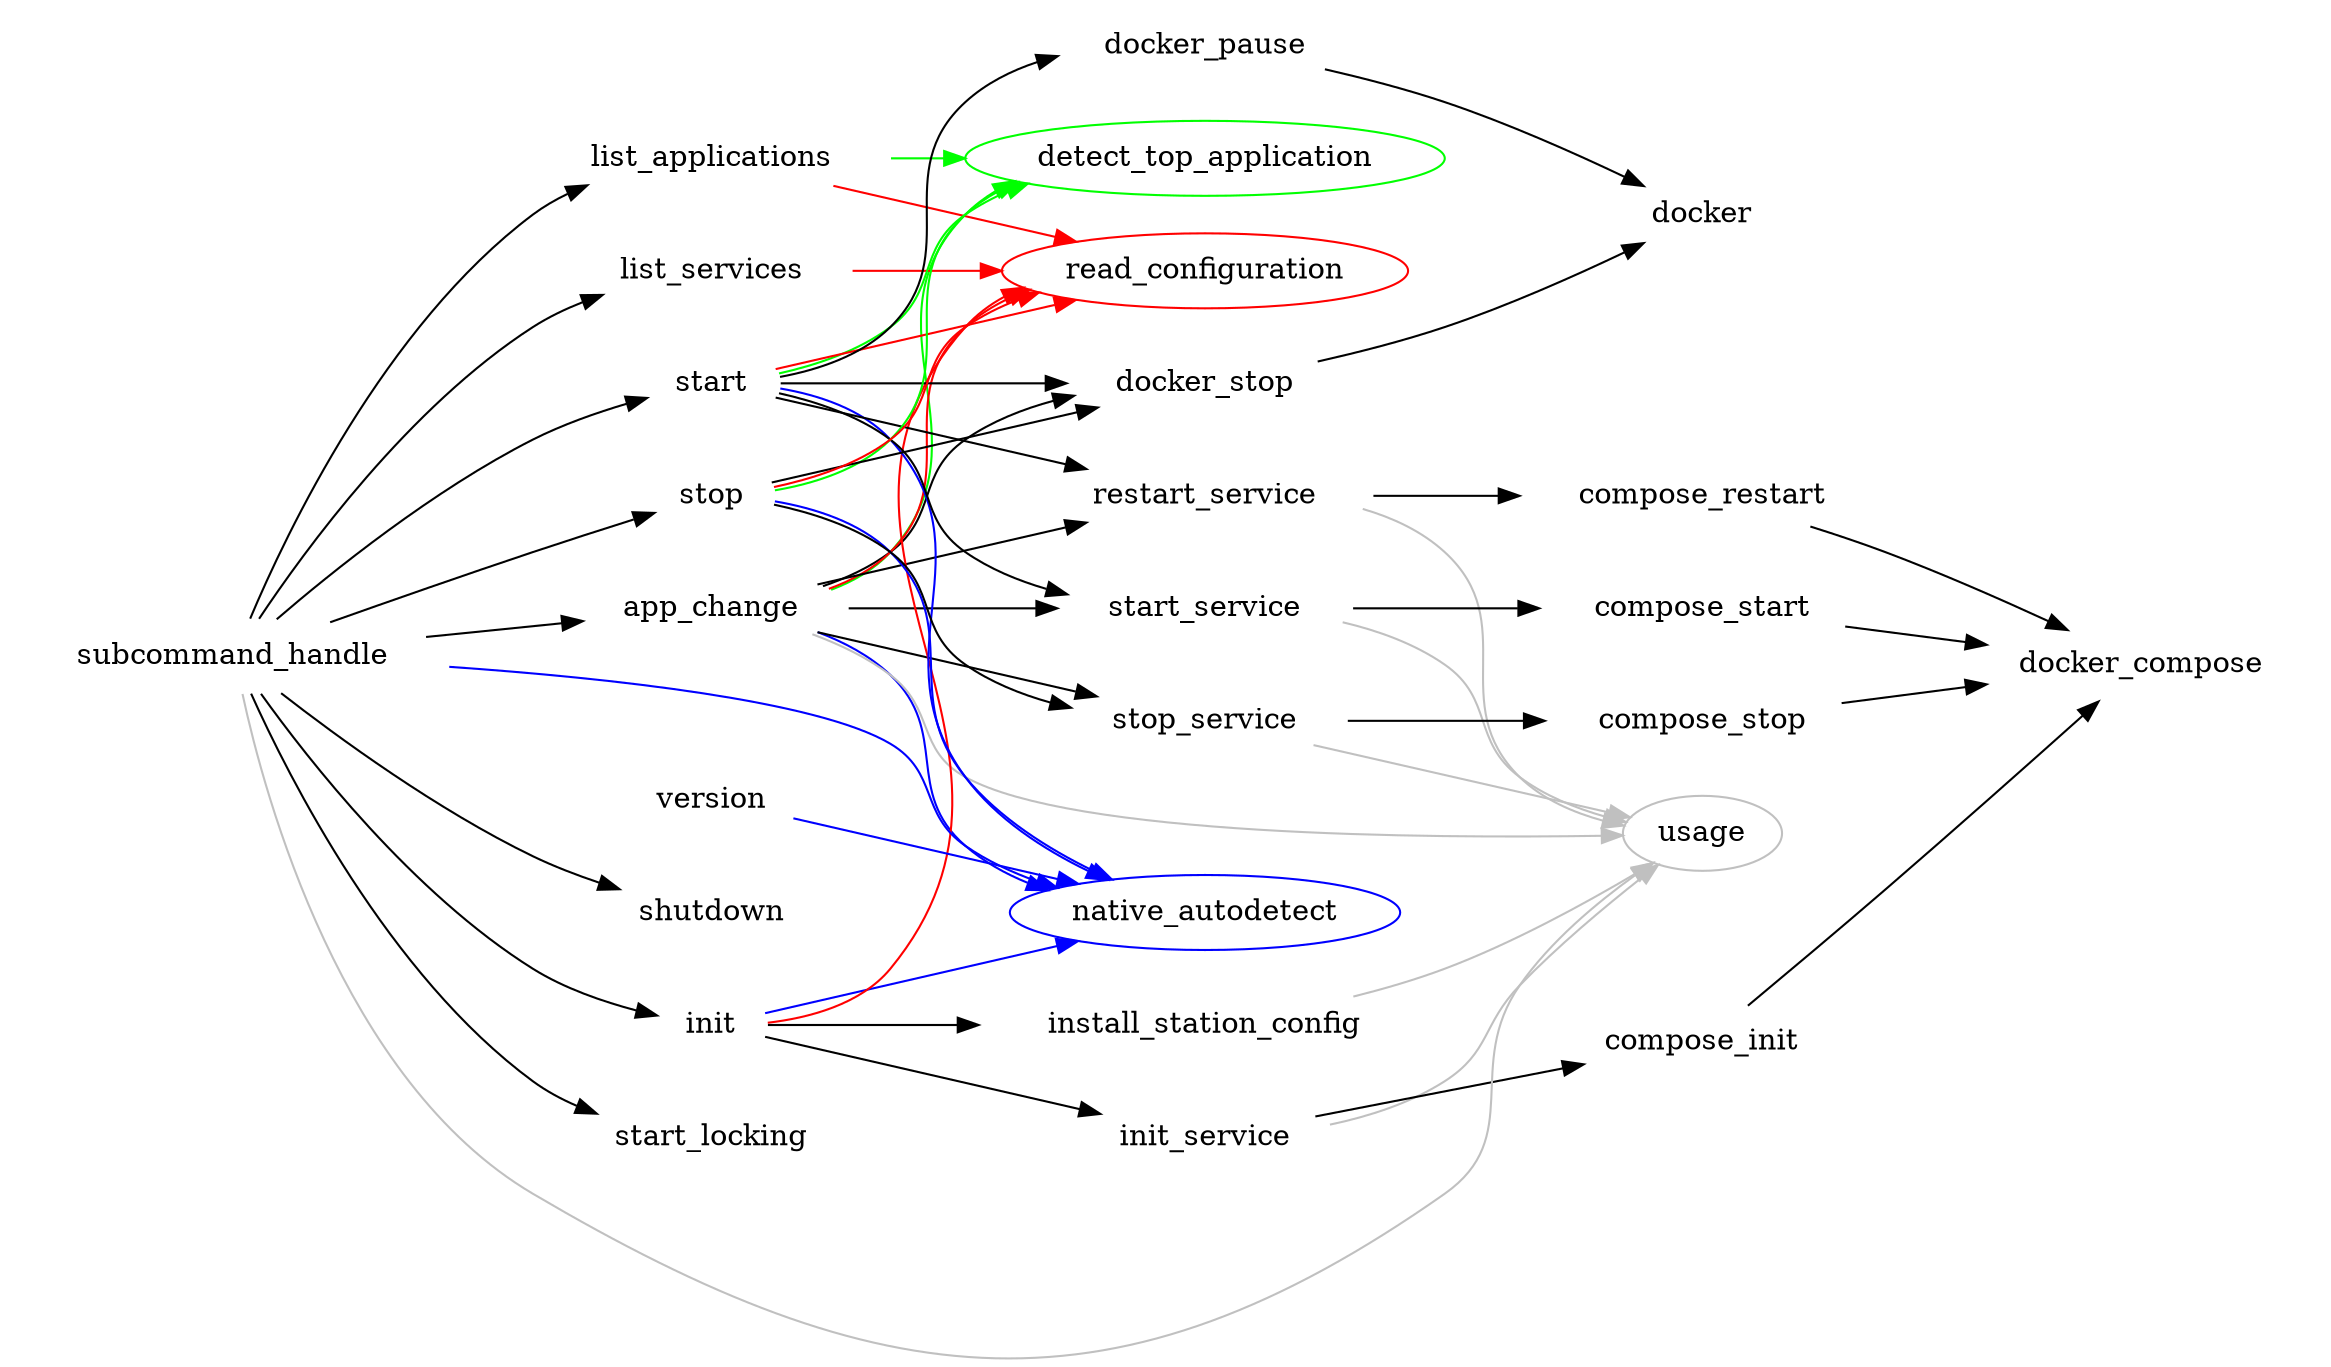 digraph deps{ graph []; node [color=white]; rankdir = LR;
app_change
app_change -> detect_top_application [color=green]
app_change -> docker_stop
app_change -> native_autodetect [color=blue]
app_change -> read_configuration [color=red]
app_change -> restart_service
app_change -> start_service
app_change -> stop_service
app_change -> usage  [color=grey]
compose_init
compose_init -> docker_compose
compose_restart
compose_restart -> docker_compose
compose_start
compose_start -> docker_compose
compose_stop
compose_stop -> docker_compose
detect_top_application [color=green]
docker
docker_compose
docker_pause
docker_pause -> docker
docker_stop
docker_stop -> docker
init
init -> init_service
init -> install_station_config
init -> native_autodetect [color=blue]
init -> read_configuration [color=red]
init_service
init_service -> compose_init
init_service -> usage  [color=grey]
install_station_config
install_station_config -> usage  [color=grey]
list_applications
list_applications -> detect_top_application [color=green]
list_applications -> read_configuration [color=red]
list_services
list_services -> read_configuration [color=red]
native_autodetect [color=blue]
read_configuration [color=red]
restart_service
restart_service -> compose_restart
restart_service -> usage  [color=grey]
shutdown
start
start -> detect_top_application [color=green]
start -> docker_pause
start -> docker_stop
start_locking
start -> native_autodetect [color=blue]
start -> read_configuration [color=red]
start -> restart_service
start_service
start_service -> compose_start
start_service -> usage  [color=grey]
start -> start_service
stop
stop -> detect_top_application [color=green]
stop -> docker_stop
stop -> native_autodetect [color=blue]
stop -> read_configuration [color=red]
stop_service
stop_service -> compose_stop
stop_service -> usage  [color=grey]
stop -> stop_service
subcommand_handle
subcommand_handle -> app_change
subcommand_handle -> init
subcommand_handle -> list_applications
subcommand_handle -> list_services
subcommand_handle -> native_autodetect [color=blue]
subcommand_handle -> shutdown
subcommand_handle -> start
subcommand_handle -> start_locking
subcommand_handle -> stop
subcommand_handle -> usage  [color=grey]
usage  [color=grey]
version
version -> native_autodetect [color=blue]
} # dot -Tpng -o hilbert-station.call-graph.png hilbert-station.call-graph.dot
